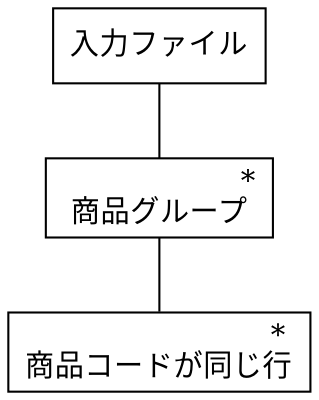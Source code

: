 graph {
    label=""
    labelloc=t
    labeljust=l
    rankdir=UD
    node [widht=1, height=0.5, shape=rectangle, fontsize=14]

    入力ファイル -- "　　　　　　*
商品グループ"
"　　　　　　*
商品グループ" -- "　　　　　　　　*
商品コードが同じ行"
}
